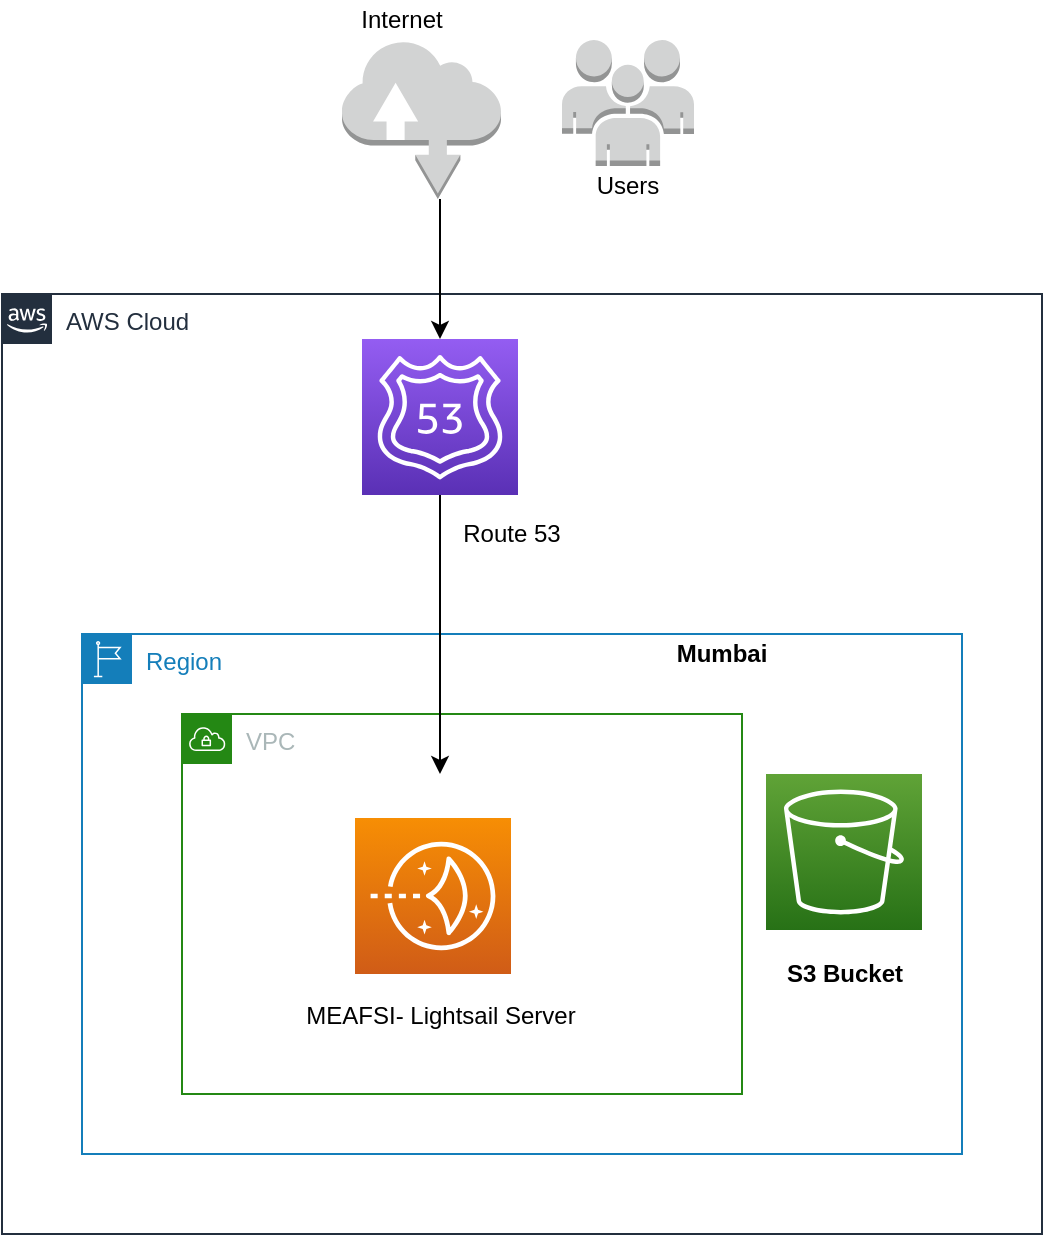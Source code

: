 <mxfile version="12.2.2" type="device" pages="1"><diagram id="AeBxOoMo_ap29vD_u643" name="Page-1"><mxGraphModel dx="1108" dy="1384" grid="1" gridSize="10" guides="1" tooltips="1" connect="1" arrows="1" fold="1" page="1" pageScale="1" pageWidth="1100" pageHeight="850" math="0" shadow="0"><root><mxCell id="0"/><mxCell id="1" parent="0"/><mxCell id="hywy8FVWSDiYQxPPtdns-1" value="" style="outlineConnect=0;fontColor=#232F3E;gradientColor=#F78E04;gradientDirection=north;fillColor=#D05C17;strokeColor=#ffffff;dashed=0;verticalLabelPosition=bottom;verticalAlign=top;align=center;html=1;fontSize=12;fontStyle=0;aspect=fixed;shape=mxgraph.aws4.resourceIcon;resIcon=mxgraph.aws4.lightsail;" vertex="1" parent="1"><mxGeometry x="456.5" y="162" width="78" height="78" as="geometry"/></mxCell><mxCell id="hywy8FVWSDiYQxPPtdns-2" value="Region" style="points=[[0,0],[0.25,0],[0.5,0],[0.75,0],[1,0],[1,0.25],[1,0.5],[1,0.75],[1,1],[0.75,1],[0.5,1],[0.25,1],[0,1],[0,0.75],[0,0.5],[0,0.25]];outlineConnect=0;gradientColor=none;html=1;whiteSpace=wrap;fontSize=12;fontStyle=0;shape=mxgraph.aws4.group;grIcon=mxgraph.aws4.group_region;strokeColor=#147EBA;fillColor=none;verticalAlign=top;align=left;spacingLeft=30;fontColor=#147EBA;dashed=0;" vertex="1" parent="1"><mxGeometry x="320" y="70" width="440" height="260" as="geometry"/></mxCell><mxCell id="hywy8FVWSDiYQxPPtdns-4" value="AWS Cloud" style="points=[[0,0],[0.25,0],[0.5,0],[0.75,0],[1,0],[1,0.25],[1,0.5],[1,0.75],[1,1],[0.75,1],[0.5,1],[0.25,1],[0,1],[0,0.75],[0,0.5],[0,0.25]];outlineConnect=0;gradientColor=none;html=1;whiteSpace=wrap;fontSize=12;fontStyle=0;shape=mxgraph.aws4.group;grIcon=mxgraph.aws4.group_aws_cloud_alt;strokeColor=#232F3E;fillColor=none;verticalAlign=top;align=left;spacingLeft=30;fontColor=#232F3E;dashed=0;" vertex="1" parent="1"><mxGeometry x="280" y="-100" width="520" height="470" as="geometry"/></mxCell><mxCell id="hywy8FVWSDiYQxPPtdns-5" value="VPC" style="points=[[0,0],[0.25,0],[0.5,0],[0.75,0],[1,0],[1,0.25],[1,0.5],[1,0.75],[1,1],[0.75,1],[0.5,1],[0.25,1],[0,1],[0,0.75],[0,0.5],[0,0.25]];outlineConnect=0;gradientColor=none;html=1;whiteSpace=wrap;fontSize=12;fontStyle=0;shape=mxgraph.aws4.group;grIcon=mxgraph.aws4.group_vpc;strokeColor=#248814;fillColor=none;verticalAlign=top;align=left;spacingLeft=30;fontColor=#AAB7B8;dashed=0;" vertex="1" parent="1"><mxGeometry x="370" y="110" width="280" height="190" as="geometry"/></mxCell><mxCell id="hywy8FVWSDiYQxPPtdns-6" value="MEAFSI- Lightsail Server" style="text;html=1;strokeColor=none;fillColor=none;align=center;verticalAlign=middle;whiteSpace=wrap;rounded=0;" vertex="1" parent="1"><mxGeometry x="423.5" y="251" width="151" height="20" as="geometry"/></mxCell><mxCell id="hywy8FVWSDiYQxPPtdns-7" value="&lt;b&gt;Mumbai&lt;/b&gt;" style="text;html=1;strokeColor=none;fillColor=none;align=center;verticalAlign=middle;whiteSpace=wrap;rounded=0;" vertex="1" parent="1"><mxGeometry x="620" y="70" width="40" height="20" as="geometry"/></mxCell><mxCell id="hywy8FVWSDiYQxPPtdns-11" value="" style="edgeStyle=orthogonalEdgeStyle;rounded=0;orthogonalLoop=1;jettySize=auto;html=1;" edge="1" parent="1" source="hywy8FVWSDiYQxPPtdns-8"><mxGeometry relative="1" as="geometry"><mxPoint x="499" y="140" as="targetPoint"/></mxGeometry></mxCell><mxCell id="hywy8FVWSDiYQxPPtdns-8" value="" style="outlineConnect=0;fontColor=#232F3E;gradientColor=#945DF2;gradientDirection=north;fillColor=#5A30B5;strokeColor=#ffffff;dashed=0;verticalLabelPosition=bottom;verticalAlign=top;align=center;html=1;fontSize=12;fontStyle=0;aspect=fixed;shape=mxgraph.aws4.resourceIcon;resIcon=mxgraph.aws4.route_53;" vertex="1" parent="1"><mxGeometry x="460" y="-77.5" width="78" height="78" as="geometry"/></mxCell><mxCell id="hywy8FVWSDiYQxPPtdns-12" value="" style="outlineConnect=0;dashed=0;verticalLabelPosition=bottom;verticalAlign=top;align=center;html=1;shape=mxgraph.aws3.users;fillColor=#D2D3D3;gradientColor=none;" vertex="1" parent="1"><mxGeometry x="560" y="-227" width="66" height="63" as="geometry"/></mxCell><mxCell id="hywy8FVWSDiYQxPPtdns-14" value="" style="edgeStyle=orthogonalEdgeStyle;rounded=0;orthogonalLoop=1;jettySize=auto;html=1;" edge="1" parent="1" source="hywy8FVWSDiYQxPPtdns-13" target="hywy8FVWSDiYQxPPtdns-8"><mxGeometry relative="1" as="geometry"><Array as="points"><mxPoint x="499" y="-140"/><mxPoint x="499" y="-140"/></Array></mxGeometry></mxCell><mxCell id="hywy8FVWSDiYQxPPtdns-13" value="" style="outlineConnect=0;dashed=0;verticalLabelPosition=bottom;verticalAlign=top;align=center;html=1;shape=mxgraph.aws3.internet;fillColor=#D2D3D3;gradientColor=none;" vertex="1" parent="1"><mxGeometry x="450" y="-227" width="79.5" height="79.5" as="geometry"/></mxCell><mxCell id="hywy8FVWSDiYQxPPtdns-15" value="Route 53" style="text;html=1;strokeColor=none;fillColor=none;align=center;verticalAlign=middle;whiteSpace=wrap;rounded=0;" vertex="1" parent="1"><mxGeometry x="494.5" y="10" width="80" height="20" as="geometry"/></mxCell><mxCell id="hywy8FVWSDiYQxPPtdns-17" value="Internet" style="text;html=1;strokeColor=none;fillColor=none;align=center;verticalAlign=middle;whiteSpace=wrap;rounded=0;" vertex="1" parent="1"><mxGeometry x="440" y="-247" width="80" height="20" as="geometry"/></mxCell><mxCell id="hywy8FVWSDiYQxPPtdns-18" value="Users" style="text;html=1;strokeColor=none;fillColor=none;align=center;verticalAlign=middle;whiteSpace=wrap;rounded=0;" vertex="1" parent="1"><mxGeometry x="553" y="-164" width="80" height="20" as="geometry"/></mxCell><mxCell id="hywy8FVWSDiYQxPPtdns-19" value="" style="outlineConnect=0;fontColor=#232F3E;gradientColor=#60A337;gradientDirection=north;fillColor=#277116;strokeColor=#ffffff;dashed=0;verticalLabelPosition=bottom;verticalAlign=top;align=center;html=1;fontSize=12;fontStyle=0;aspect=fixed;shape=mxgraph.aws4.resourceIcon;resIcon=mxgraph.aws4.s3;" vertex="1" parent="1"><mxGeometry x="662" y="140" width="78" height="78" as="geometry"/></mxCell><mxCell id="hywy8FVWSDiYQxPPtdns-20" value="&lt;b&gt;S3 Bucket&lt;/b&gt;" style="text;html=1;strokeColor=none;fillColor=none;align=center;verticalAlign=middle;whiteSpace=wrap;rounded=0;" vertex="1" parent="1"><mxGeometry x="666.5" y="230" width="69" height="20" as="geometry"/></mxCell></root></mxGraphModel></diagram></mxfile>